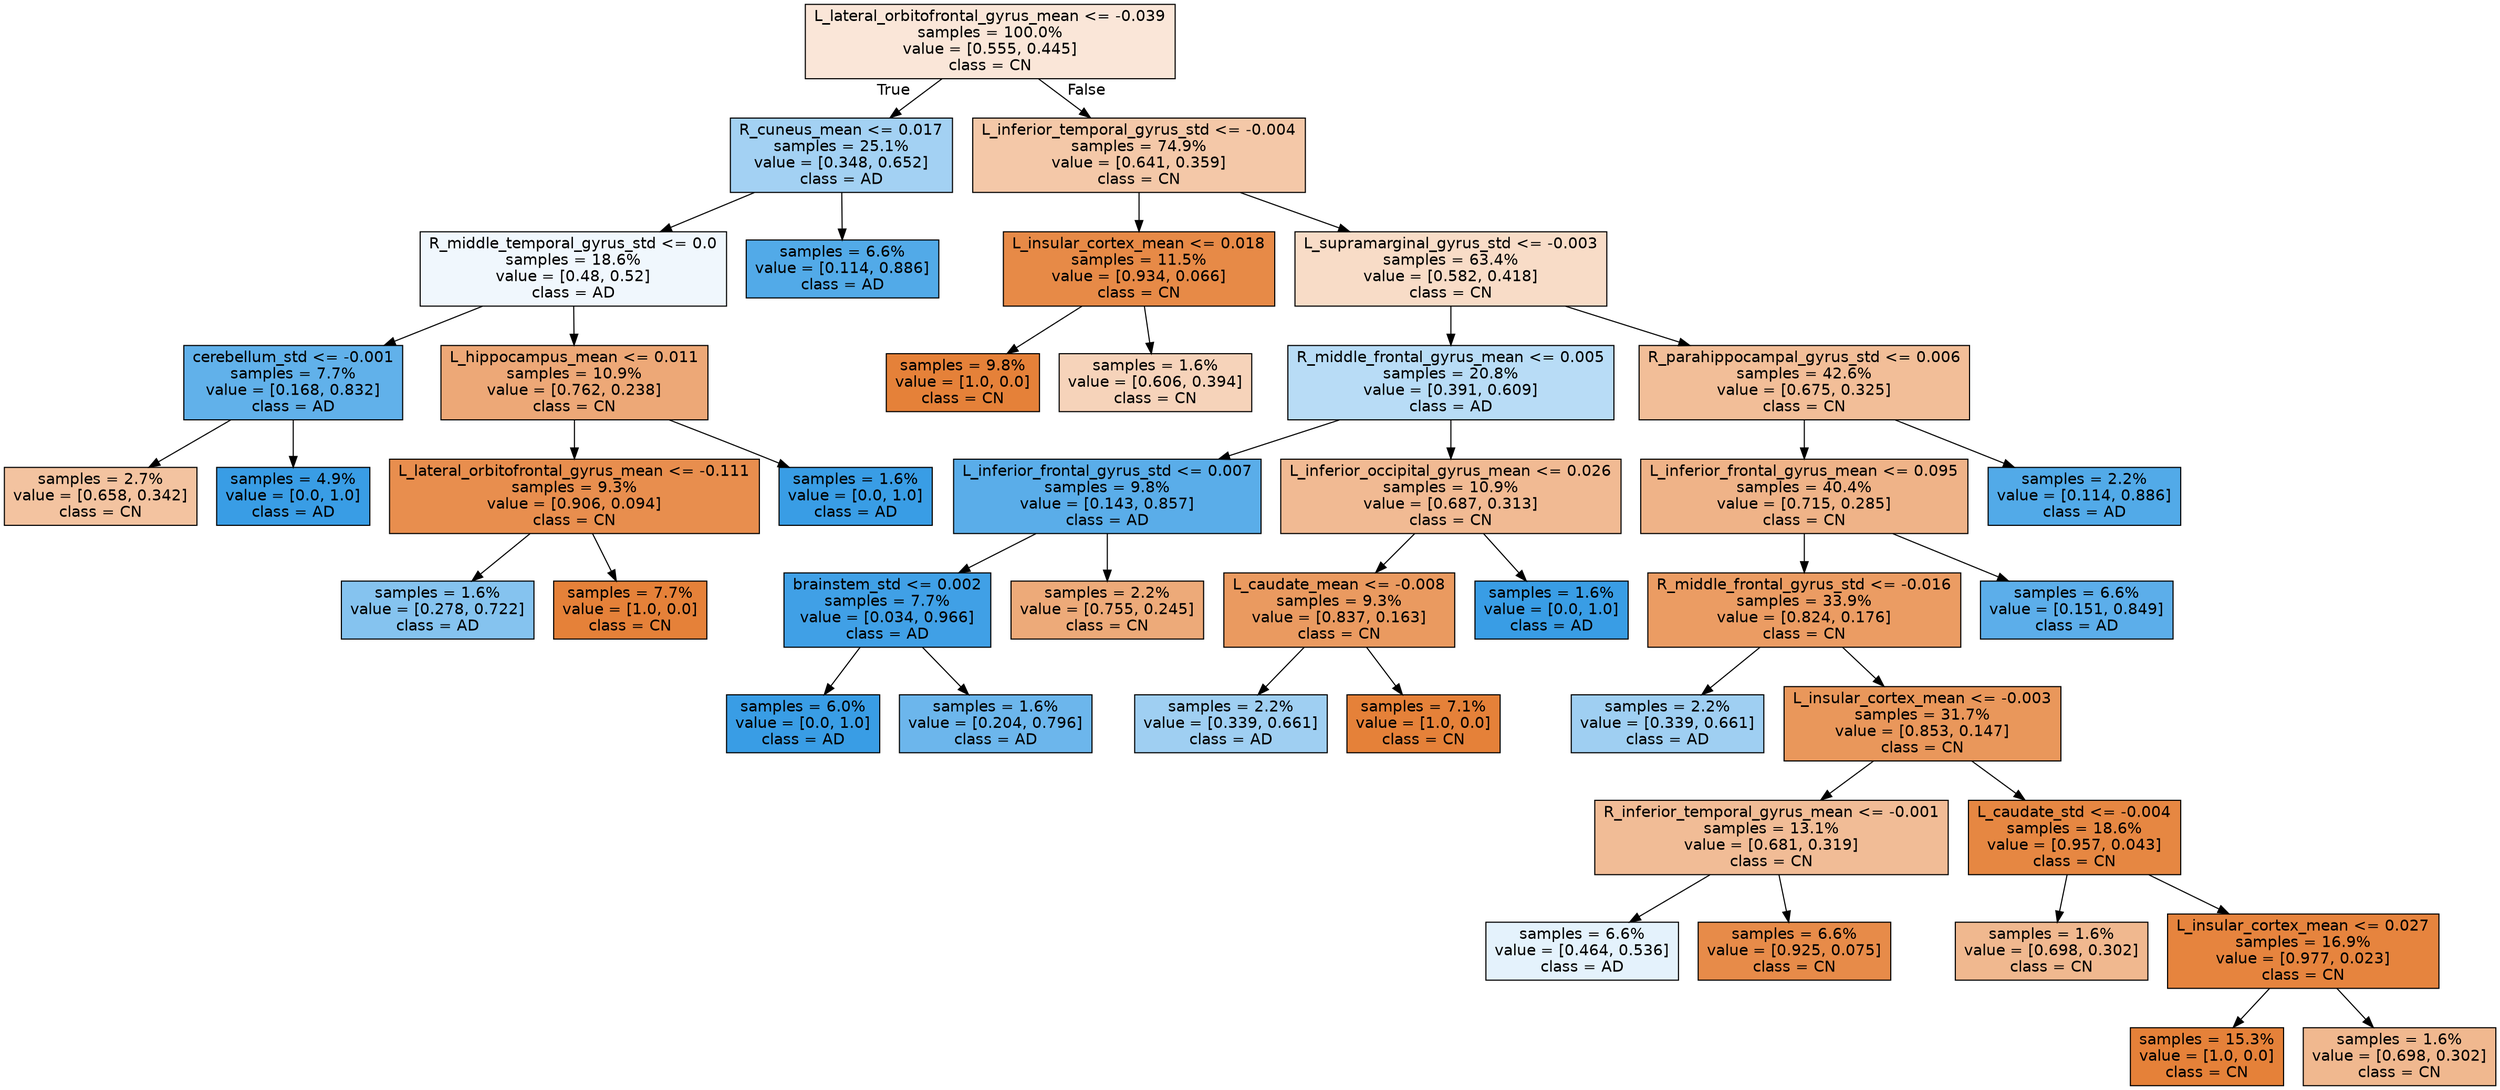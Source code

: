 digraph Tree {
node [shape=box, style="filled", color="black", fontname="helvetica"] ;
edge [fontname="helvetica"] ;
0 [label="L_lateral_orbitofrontal_gyrus_mean <= -0.039\nsamples = 100.0%\nvalue = [0.555, 0.445]\nclass = CN", fillcolor="#fae6d8"] ;
1 [label="R_cuneus_mean <= 0.017\nsamples = 25.1%\nvalue = [0.348, 0.652]\nclass = AD", fillcolor="#a3d1f3"] ;
0 -> 1 [labeldistance=2.5, labelangle=45, headlabel="True"] ;
2 [label="R_middle_temporal_gyrus_std <= 0.0\nsamples = 18.6%\nvalue = [0.48, 0.52]\nclass = AD", fillcolor="#f0f7fd"] ;
1 -> 2 ;
3 [label="cerebellum_std <= -0.001\nsamples = 7.7%\nvalue = [0.168, 0.832]\nclass = AD", fillcolor="#61b1ea"] ;
2 -> 3 ;
4 [label="samples = 2.7%\nvalue = [0.658, 0.342]\nclass = CN", fillcolor="#f3c3a0"] ;
3 -> 4 ;
5 [label="samples = 4.9%\nvalue = [0.0, 1.0]\nclass = AD", fillcolor="#399de5"] ;
3 -> 5 ;
6 [label="L_hippocampus_mean <= 0.011\nsamples = 10.9%\nvalue = [0.762, 0.238]\nclass = CN", fillcolor="#eda877"] ;
2 -> 6 ;
7 [label="L_lateral_orbitofrontal_gyrus_mean <= -0.111\nsamples = 9.3%\nvalue = [0.906, 0.094]\nclass = CN", fillcolor="#e88e4e"] ;
6 -> 7 ;
8 [label="samples = 1.6%\nvalue = [0.278, 0.722]\nclass = AD", fillcolor="#85c3ef"] ;
7 -> 8 ;
9 [label="samples = 7.7%\nvalue = [1.0, 0.0]\nclass = CN", fillcolor="#e58139"] ;
7 -> 9 ;
10 [label="samples = 1.6%\nvalue = [0.0, 1.0]\nclass = AD", fillcolor="#399de5"] ;
6 -> 10 ;
11 [label="samples = 6.6%\nvalue = [0.114, 0.886]\nclass = AD", fillcolor="#52aae8"] ;
1 -> 11 ;
12 [label="L_inferior_temporal_gyrus_std <= -0.004\nsamples = 74.9%\nvalue = [0.641, 0.359]\nclass = CN", fillcolor="#f4c8a8"] ;
0 -> 12 [labeldistance=2.5, labelangle=-45, headlabel="False"] ;
13 [label="L_insular_cortex_mean <= 0.018\nsamples = 11.5%\nvalue = [0.934, 0.066]\nclass = CN", fillcolor="#e78a47"] ;
12 -> 13 ;
14 [label="samples = 9.8%\nvalue = [1.0, 0.0]\nclass = CN", fillcolor="#e58139"] ;
13 -> 14 ;
15 [label="samples = 1.6%\nvalue = [0.606, 0.394]\nclass = CN", fillcolor="#f6d3ba"] ;
13 -> 15 ;
16 [label="L_supramarginal_gyrus_std <= -0.003\nsamples = 63.4%\nvalue = [0.582, 0.418]\nclass = CN", fillcolor="#f8dcc7"] ;
12 -> 16 ;
17 [label="R_middle_frontal_gyrus_mean <= 0.005\nsamples = 20.8%\nvalue = [0.391, 0.609]\nclass = AD", fillcolor="#b8dcf6"] ;
16 -> 17 ;
18 [label="L_inferior_frontal_gyrus_std <= 0.007\nsamples = 9.8%\nvalue = [0.143, 0.857]\nclass = AD", fillcolor="#5aade9"] ;
17 -> 18 ;
19 [label="brainstem_std <= 0.002\nsamples = 7.7%\nvalue = [0.034, 0.966]\nclass = AD", fillcolor="#40a0e6"] ;
18 -> 19 ;
20 [label="samples = 6.0%\nvalue = [0.0, 1.0]\nclass = AD", fillcolor="#399de5"] ;
19 -> 20 ;
21 [label="samples = 1.6%\nvalue = [0.204, 0.796]\nclass = AD", fillcolor="#6cb6ec"] ;
19 -> 21 ;
22 [label="samples = 2.2%\nvalue = [0.755, 0.245]\nclass = CN", fillcolor="#edaa79"] ;
18 -> 22 ;
23 [label="L_inferior_occipital_gyrus_mean <= 0.026\nsamples = 10.9%\nvalue = [0.687, 0.313]\nclass = CN", fillcolor="#f1ba93"] ;
17 -> 23 ;
24 [label="L_caudate_mean <= -0.008\nsamples = 9.3%\nvalue = [0.837, 0.163]\nclass = CN", fillcolor="#ea9a60"] ;
23 -> 24 ;
25 [label="samples = 2.2%\nvalue = [0.339, 0.661]\nclass = AD", fillcolor="#9fcff2"] ;
24 -> 25 ;
26 [label="samples = 7.1%\nvalue = [1.0, 0.0]\nclass = CN", fillcolor="#e58139"] ;
24 -> 26 ;
27 [label="samples = 1.6%\nvalue = [0.0, 1.0]\nclass = AD", fillcolor="#399de5"] ;
23 -> 27 ;
28 [label="R_parahippocampal_gyrus_std <= 0.006\nsamples = 42.6%\nvalue = [0.675, 0.325]\nclass = CN", fillcolor="#f2be98"] ;
16 -> 28 ;
29 [label="L_inferior_frontal_gyrus_mean <= 0.095\nsamples = 40.4%\nvalue = [0.715, 0.285]\nclass = CN", fillcolor="#efb388"] ;
28 -> 29 ;
30 [label="R_middle_frontal_gyrus_std <= -0.016\nsamples = 33.9%\nvalue = [0.824, 0.176]\nclass = CN", fillcolor="#eb9c63"] ;
29 -> 30 ;
31 [label="samples = 2.2%\nvalue = [0.339, 0.661]\nclass = AD", fillcolor="#9fcff2"] ;
30 -> 31 ;
32 [label="L_insular_cortex_mean <= -0.003\nsamples = 31.7%\nvalue = [0.853, 0.147]\nclass = CN", fillcolor="#e9975b"] ;
30 -> 32 ;
33 [label="R_inferior_temporal_gyrus_mean <= -0.001\nsamples = 13.1%\nvalue = [0.681, 0.319]\nclass = CN", fillcolor="#f1bc96"] ;
32 -> 33 ;
34 [label="samples = 6.6%\nvalue = [0.464, 0.536]\nclass = AD", fillcolor="#e4f2fc"] ;
33 -> 34 ;
35 [label="samples = 6.6%\nvalue = [0.925, 0.075]\nclass = CN", fillcolor="#e78b49"] ;
33 -> 35 ;
36 [label="L_caudate_std <= -0.004\nsamples = 18.6%\nvalue = [0.957, 0.043]\nclass = CN", fillcolor="#e68742"] ;
32 -> 36 ;
37 [label="samples = 1.6%\nvalue = [0.698, 0.302]\nclass = CN", fillcolor="#f0b88f"] ;
36 -> 37 ;
38 [label="L_insular_cortex_mean <= 0.027\nsamples = 16.9%\nvalue = [0.977, 0.023]\nclass = CN", fillcolor="#e6843e"] ;
36 -> 38 ;
39 [label="samples = 15.3%\nvalue = [1.0, 0.0]\nclass = CN", fillcolor="#e58139"] ;
38 -> 39 ;
40 [label="samples = 1.6%\nvalue = [0.698, 0.302]\nclass = CN", fillcolor="#f0b88f"] ;
38 -> 40 ;
41 [label="samples = 6.6%\nvalue = [0.151, 0.849]\nclass = AD", fillcolor="#5caeea"] ;
29 -> 41 ;
42 [label="samples = 2.2%\nvalue = [0.114, 0.886]\nclass = AD", fillcolor="#52aae8"] ;
28 -> 42 ;
}
